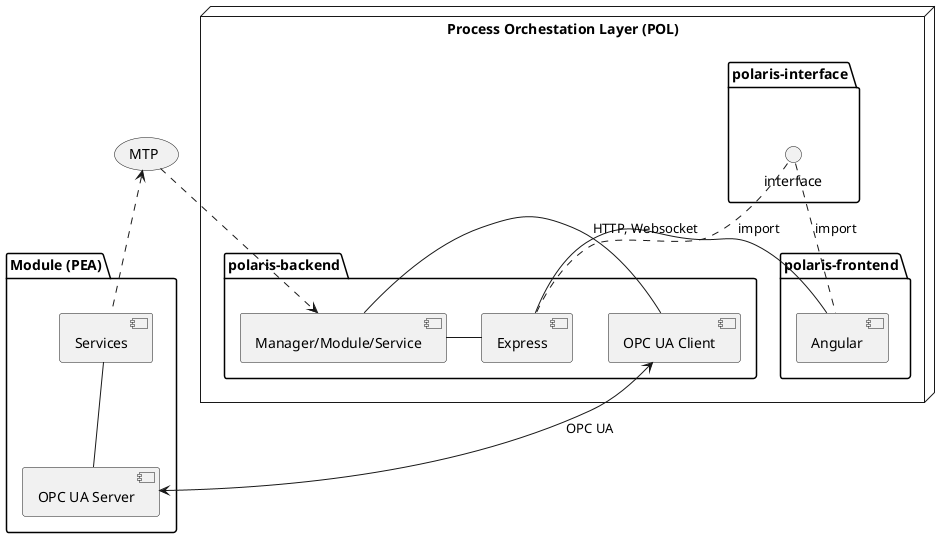 @startuml



package "Module (PEA)" {
    [Services] -- [OPC UA Server]
}

node "Process Orchestation Layer (POL)" {
    package "polaris-backend" {
        [Express] - [Manager/Module/Service]
        [Manager/Module/Service] - [OPC UA Client]
    }

    package "polaris-frontend" {
        [Angular] -right- [Express] : HTTP, Websocket
    }

    package "polaris-interface" {
        () interface as if
    }
}

if .. [Express] : import
if .. [Angular] : import

[OPC UA Server] <-left-> [OPC UA Client] : OPC UA

(MTP) <.. [Services]
(MTP) ..> [Manager/Module/Service]

@enduml